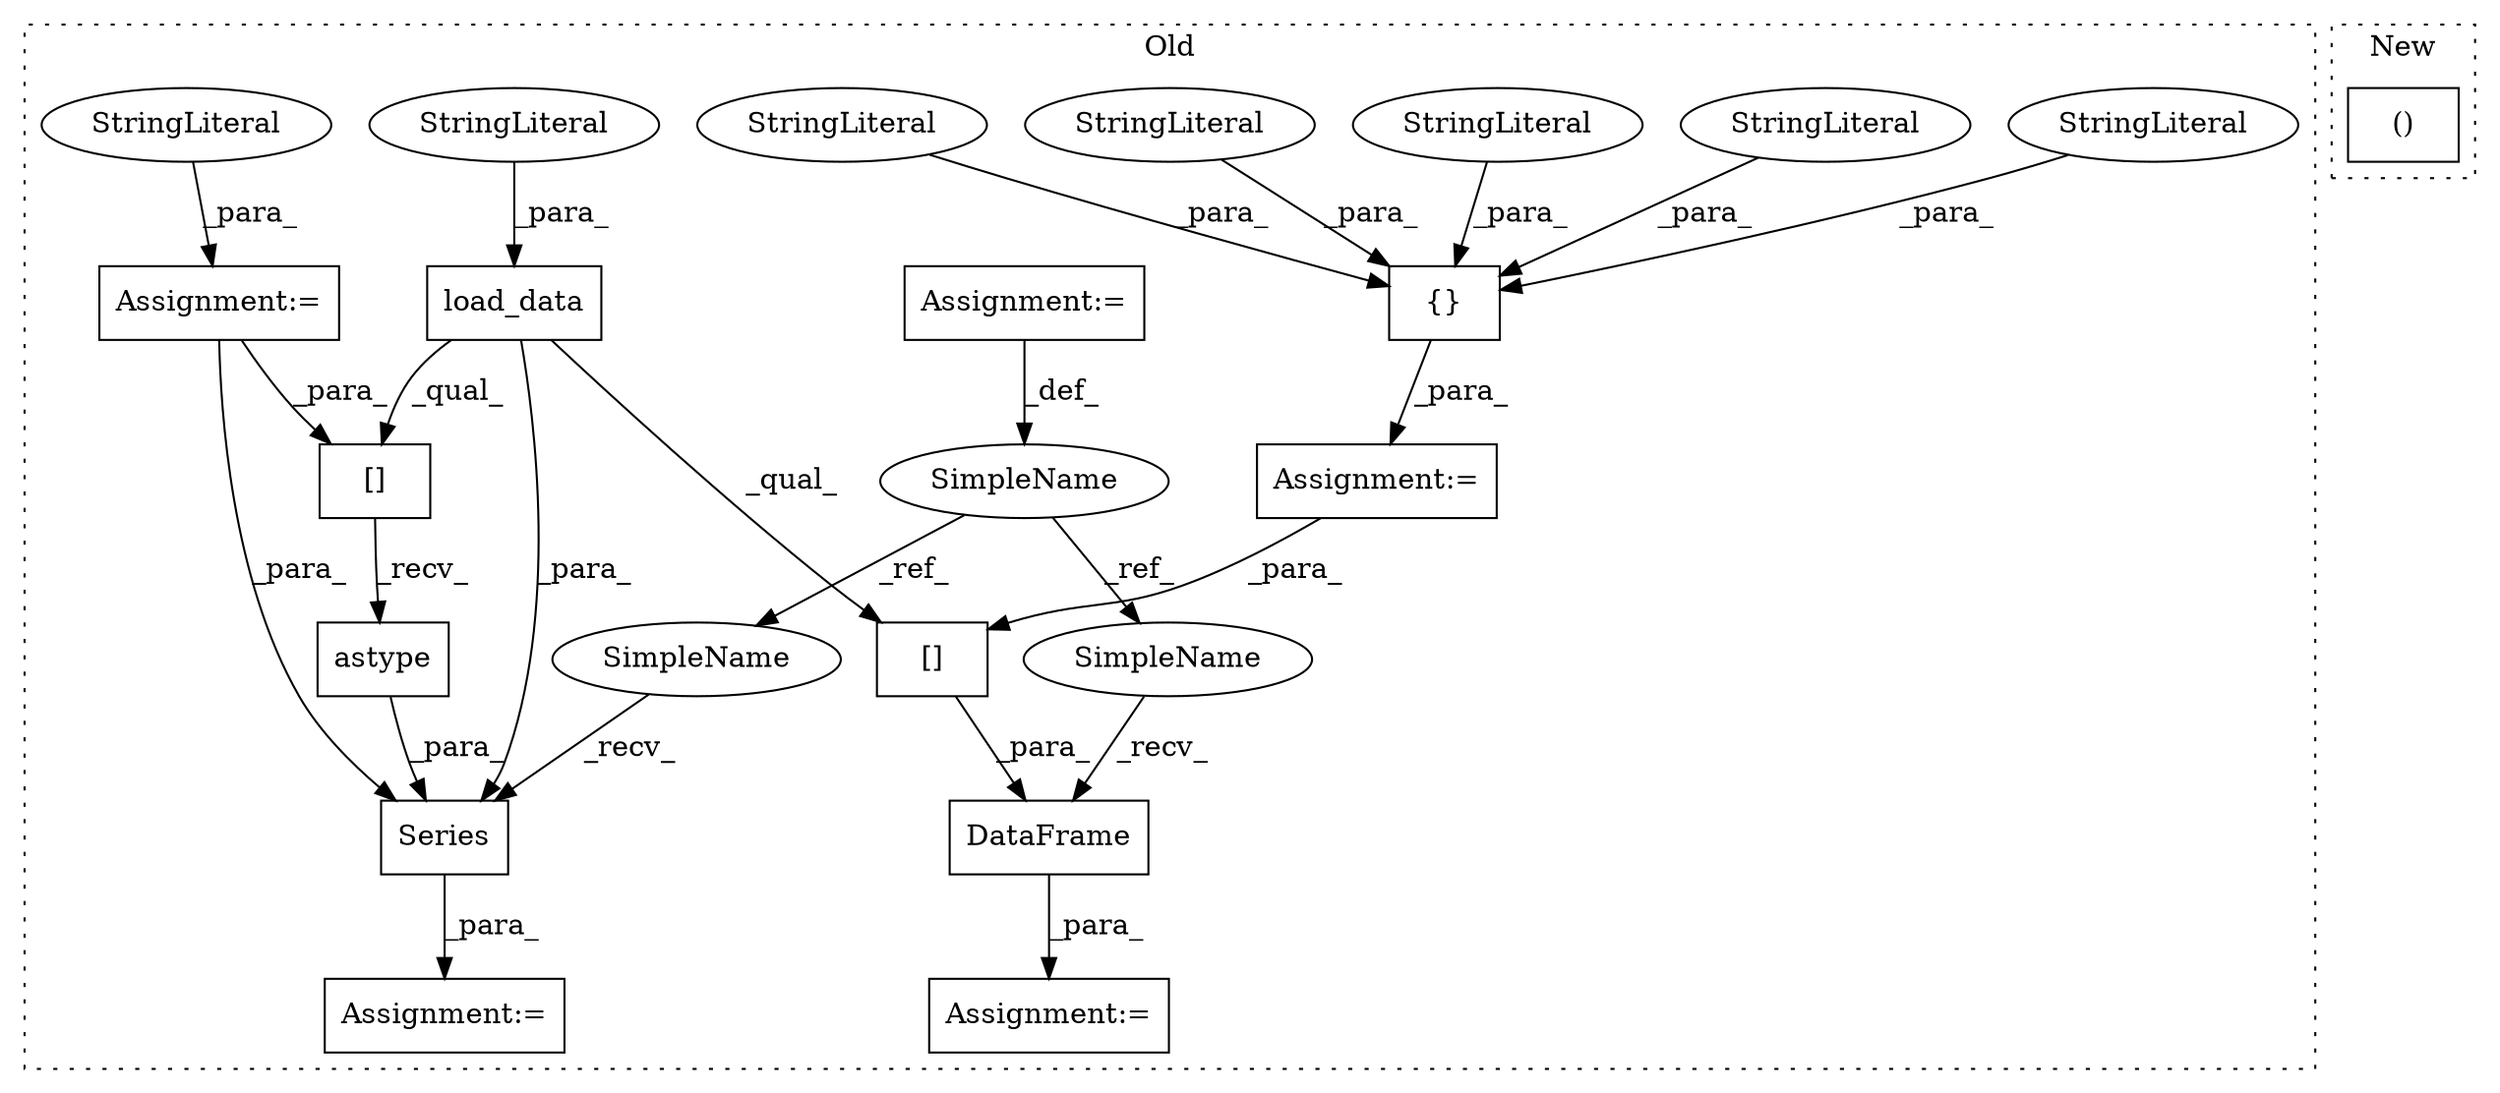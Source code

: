 digraph G {
subgraph cluster0 {
1 [label="load_data" a="32" s="8054,8072" l="10,1" shape="box"];
3 [label="Assignment:=" a="7" s="8271" l="1" shape="box"];
4 [label="StringLiteral" a="45" s="8064" l="8" shape="ellipse"];
5 [label="[]" a="2" s="8285,8298" l="5,1" shape="box"];
6 [label="{}" a="4" s="8127,8263" l="1,1" shape="box"];
7 [label="StringLiteral" a="45" s="8236" l="27" shape="ellipse"];
8 [label="StringLiteral" a="45" s="8128" l="22" shape="ellipse"];
9 [label="StringLiteral" a="45" s="8166" l="11" shape="ellipse"];
10 [label="StringLiteral" a="45" s="8221" l="14" shape="ellipse"];
11 [label="StringLiteral" a="45" s="8151" l="14" shape="ellipse"];
12 [label="[]" a="2" s="8318,8329" l="5,1" shape="box"];
13 [label="Assignment:=" a="7" s="8114" l="1" shape="box"];
14 [label="Assignment:=" a="7" s="8307" l="1" shape="box"];
15 [label="astype" a="32" s="8331,8343" l="7,1" shape="box"];
16 [label="Series" a="32" s="8311,8344" l="7,1" shape="box"];
17 [label="SimpleName" a="42" s="7917" l="2" shape="ellipse"];
18 [label="DataFrame" a="32" s="8275,8299" l="10,1" shape="box"];
19 [label="Assignment:=" a="7" s="7917" l="2" shape="box"];
20 [label="Assignment:=" a="7" s="8085" l="1" shape="box"];
21 [label="StringLiteral" a="45" s="8086" l="14" shape="ellipse"];
22 [label="SimpleName" a="42" s="8308" l="2" shape="ellipse"];
23 [label="SimpleName" a="42" s="8272" l="2" shape="ellipse"];
label = "Old";
style="dotted";
}
subgraph cluster1 {
2 [label="()" a="106" s="8427" l="15" shape="box"];
label = "New";
style="dotted";
}
1 -> 5 [label="_qual_"];
1 -> 12 [label="_qual_"];
1 -> 16 [label="_para_"];
4 -> 1 [label="_para_"];
5 -> 18 [label="_para_"];
6 -> 13 [label="_para_"];
7 -> 6 [label="_para_"];
8 -> 6 [label="_para_"];
9 -> 6 [label="_para_"];
10 -> 6 [label="_para_"];
11 -> 6 [label="_para_"];
12 -> 15 [label="_recv_"];
13 -> 5 [label="_para_"];
15 -> 16 [label="_para_"];
16 -> 14 [label="_para_"];
17 -> 22 [label="_ref_"];
17 -> 23 [label="_ref_"];
18 -> 3 [label="_para_"];
19 -> 17 [label="_def_"];
20 -> 12 [label="_para_"];
20 -> 16 [label="_para_"];
21 -> 20 [label="_para_"];
22 -> 16 [label="_recv_"];
23 -> 18 [label="_recv_"];
}